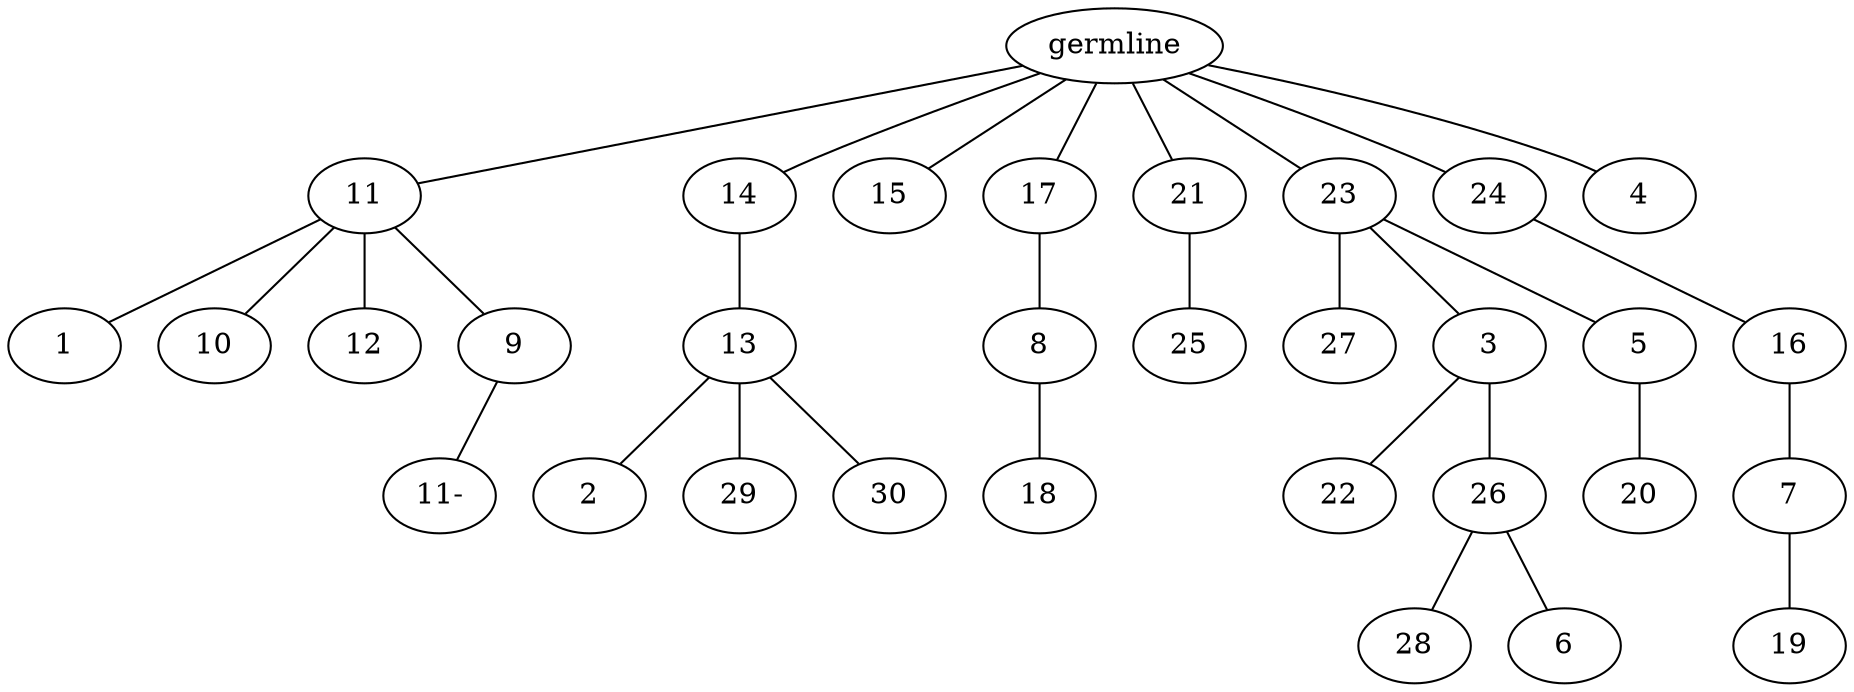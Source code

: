 graph tree {
    "140077720353712" [label="germline"];
    "140077720354144" [label="11"];
    "140077720354576" [label="1"];
    "140077720354672" [label="10"];
    "140077720244384" [label="12"];
    "140077720244720" [label="9"];
    "140077720353856" [label="11-"];
    "140077720354240" [label="14"];
    "140077720245392" [label="13"];
    "140077720245920" [label="2"];
    "140077720246016" [label="29"];
    "140077720246256" [label="30"];
    "140077720245152" [label="15"];
    "140077720244768" [label="17"];
    "140077720246928" [label="8"];
    "140077720247648" [label="18"];
    "140077720247168" [label="21"];
    "140077720247984" [label="25"];
    "140077720247744" [label="23"];
    "140077720375648" [label="27"];
    "140077720375792" [label="3"];
    "140077720376320" [label="22"];
    "140077720376464" [label="26"];
    "140077720377040" [label="28"];
    "140077720377184" [label="6"];
    "140077720375936" [label="5"];
    "140077720377808" [label="20"];
    "140077720246592" [label="24"];
    "140077720378144" [label="16"];
    "140077720378720" [label="7"];
    "140077720379152" [label="19"];
    "140077720377760" [label="4"];
    "140077720353712" -- "140077720354144";
    "140077720353712" -- "140077720354240";
    "140077720353712" -- "140077720245152";
    "140077720353712" -- "140077720244768";
    "140077720353712" -- "140077720247168";
    "140077720353712" -- "140077720247744";
    "140077720353712" -- "140077720246592";
    "140077720353712" -- "140077720377760";
    "140077720354144" -- "140077720354576";
    "140077720354144" -- "140077720354672";
    "140077720354144" -- "140077720244384";
    "140077720354144" -- "140077720244720";
    "140077720244720" -- "140077720353856";
    "140077720354240" -- "140077720245392";
    "140077720245392" -- "140077720245920";
    "140077720245392" -- "140077720246016";
    "140077720245392" -- "140077720246256";
    "140077720244768" -- "140077720246928";
    "140077720246928" -- "140077720247648";
    "140077720247168" -- "140077720247984";
    "140077720247744" -- "140077720375648";
    "140077720247744" -- "140077720375792";
    "140077720247744" -- "140077720375936";
    "140077720375792" -- "140077720376320";
    "140077720375792" -- "140077720376464";
    "140077720376464" -- "140077720377040";
    "140077720376464" -- "140077720377184";
    "140077720375936" -- "140077720377808";
    "140077720246592" -- "140077720378144";
    "140077720378144" -- "140077720378720";
    "140077720378720" -- "140077720379152";
}
